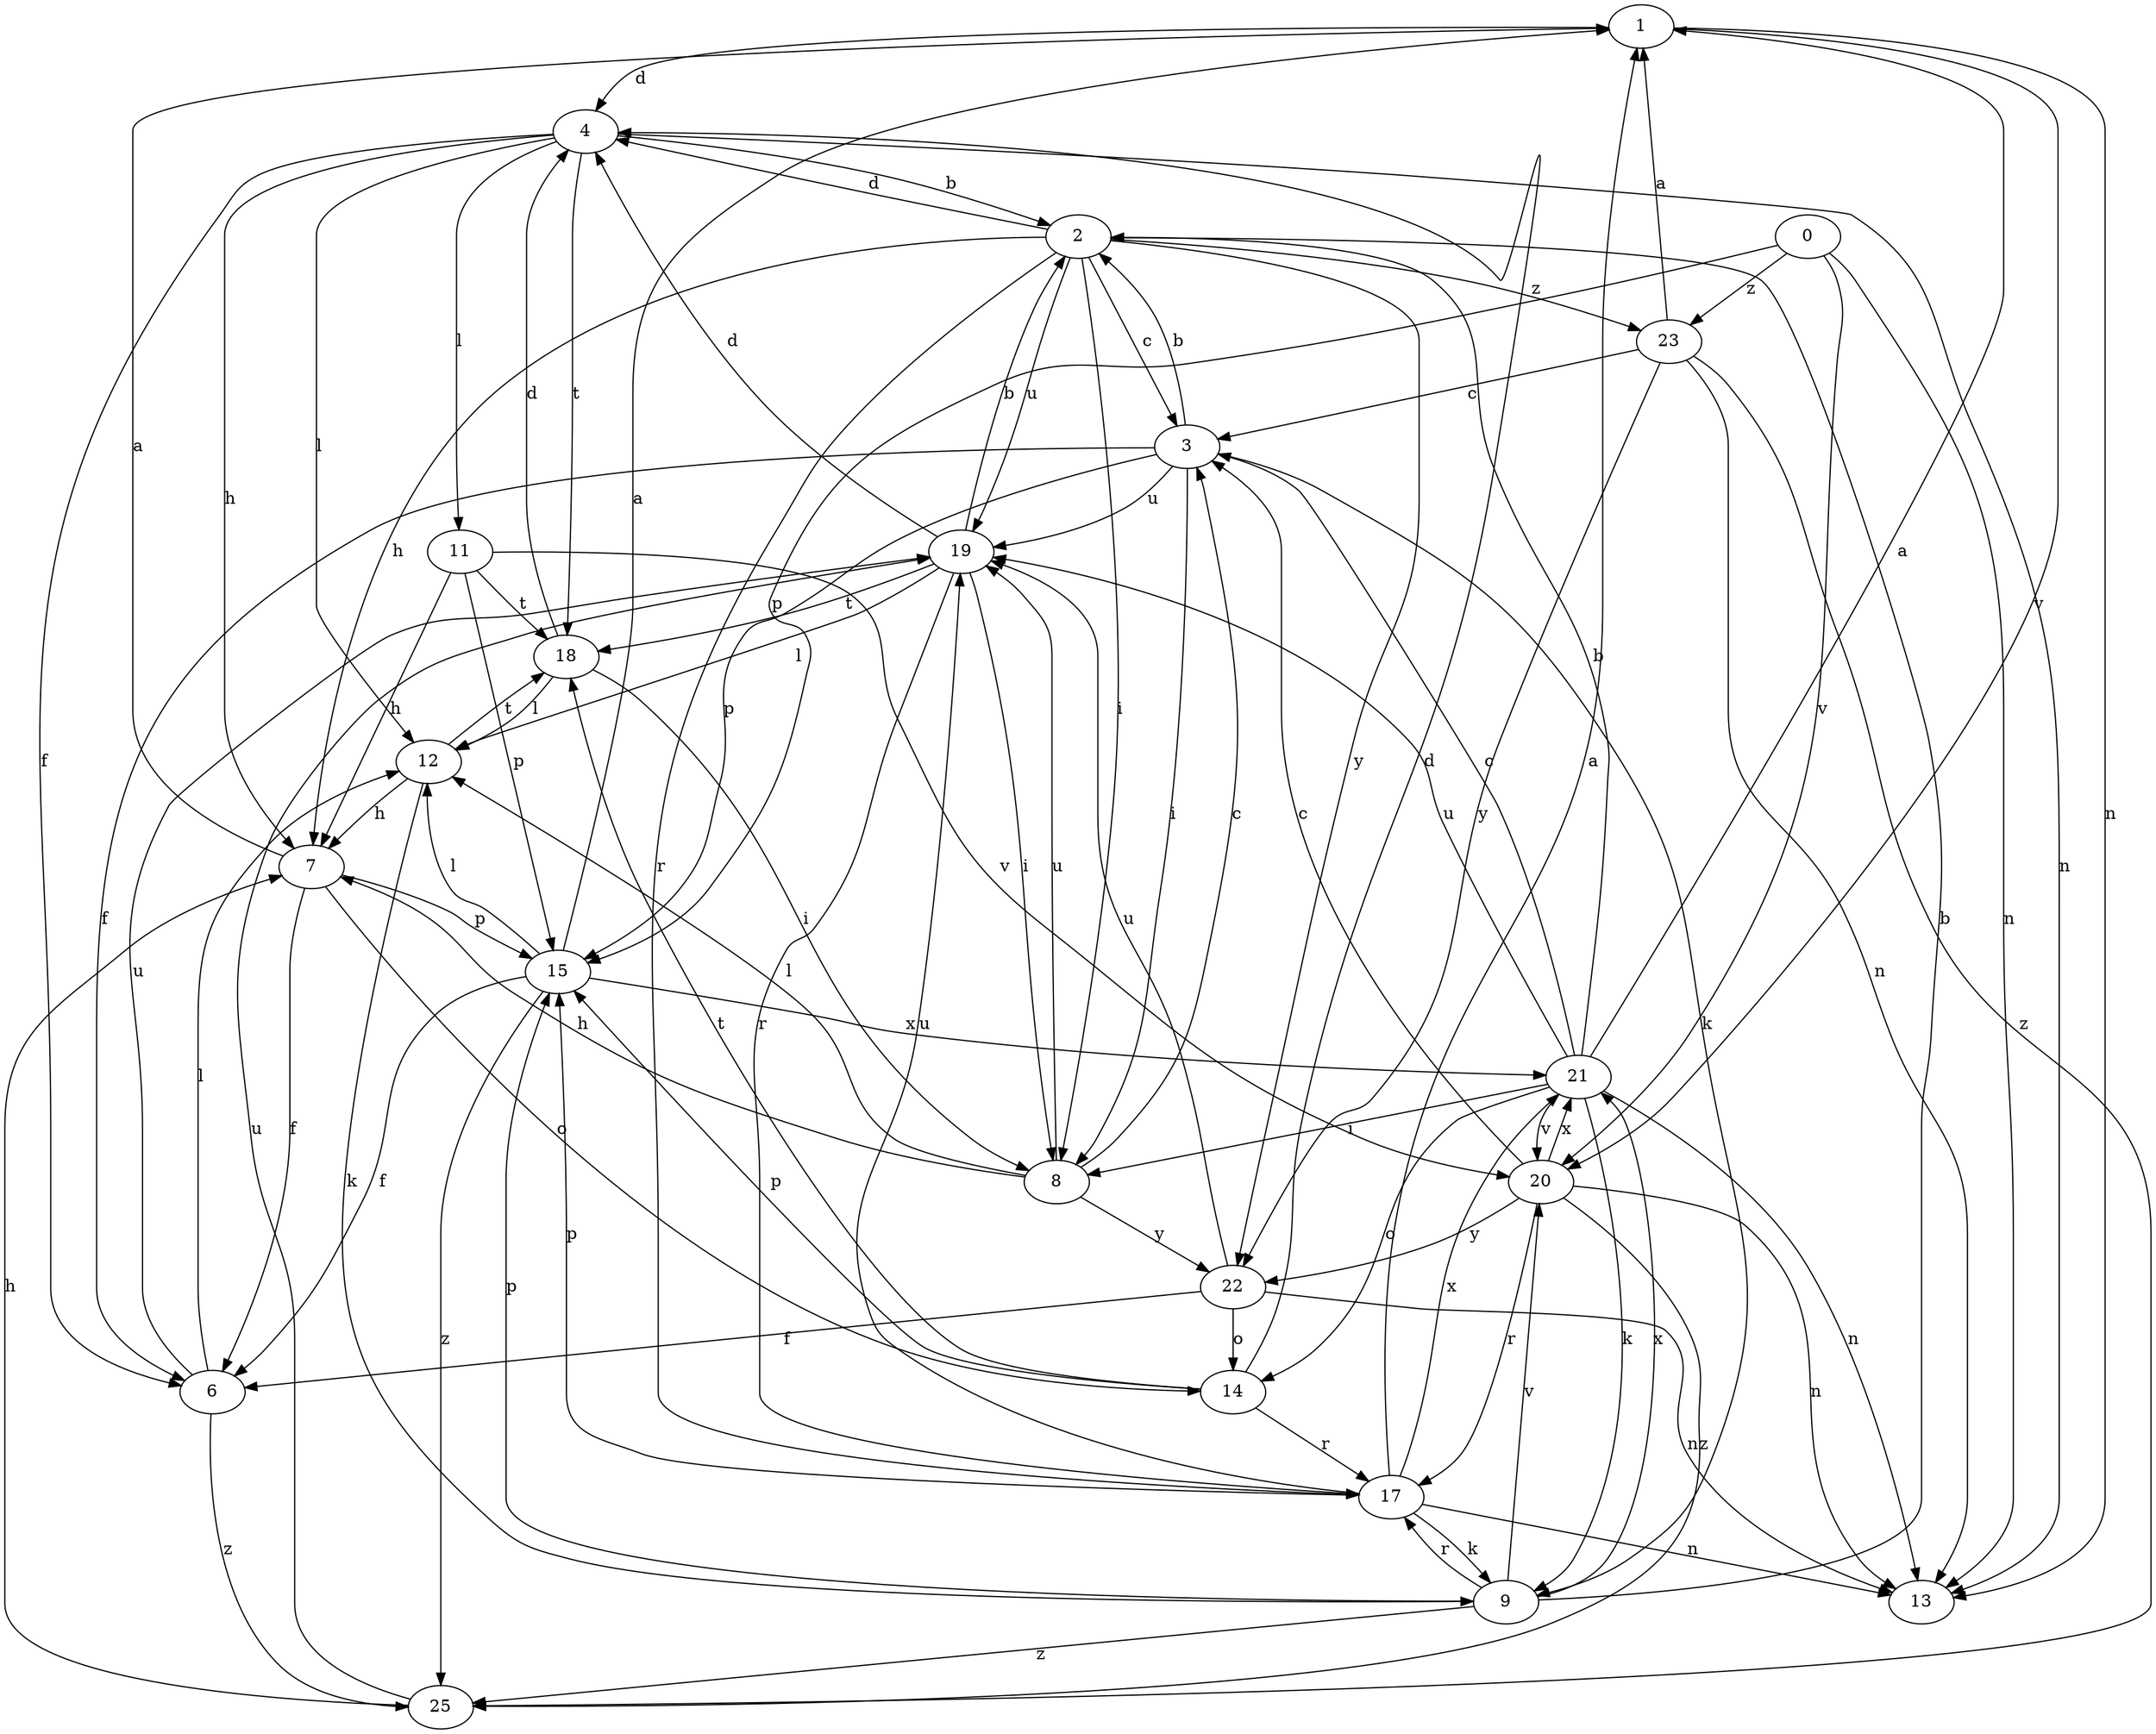 strict digraph  {
1;
2;
3;
4;
6;
7;
8;
9;
11;
0;
12;
13;
14;
15;
17;
18;
19;
20;
21;
22;
23;
25;
1 -> 4  [label=d];
1 -> 13  [label=n];
1 -> 20  [label=v];
2 -> 3  [label=c];
2 -> 4  [label=d];
2 -> 7  [label=h];
2 -> 8  [label=i];
2 -> 17  [label=r];
2 -> 19  [label=u];
2 -> 22  [label=y];
2 -> 23  [label=z];
3 -> 2  [label=b];
3 -> 6  [label=f];
3 -> 8  [label=i];
3 -> 9  [label=k];
3 -> 15  [label=p];
3 -> 19  [label=u];
4 -> 2  [label=b];
4 -> 6  [label=f];
4 -> 7  [label=h];
4 -> 11  [label=l];
4 -> 12  [label=l];
4 -> 13  [label=n];
4 -> 18  [label=t];
6 -> 12  [label=l];
6 -> 19  [label=u];
6 -> 25  [label=z];
7 -> 1  [label=a];
7 -> 6  [label=f];
7 -> 14  [label=o];
7 -> 15  [label=p];
8 -> 3  [label=c];
8 -> 7  [label=h];
8 -> 12  [label=l];
8 -> 19  [label=u];
8 -> 22  [label=y];
9 -> 2  [label=b];
9 -> 15  [label=p];
9 -> 17  [label=r];
9 -> 20  [label=v];
9 -> 21  [label=x];
9 -> 25  [label=z];
11 -> 7  [label=h];
11 -> 15  [label=p];
11 -> 18  [label=t];
11 -> 20  [label=v];
0 -> 13  [label=n];
0 -> 15  [label=p];
0 -> 20  [label=v];
0 -> 23  [label=z];
12 -> 7  [label=h];
12 -> 9  [label=k];
12 -> 18  [label=t];
14 -> 4  [label=d];
14 -> 15  [label=p];
14 -> 17  [label=r];
14 -> 18  [label=t];
15 -> 1  [label=a];
15 -> 6  [label=f];
15 -> 12  [label=l];
15 -> 21  [label=x];
15 -> 25  [label=z];
17 -> 1  [label=a];
17 -> 9  [label=k];
17 -> 13  [label=n];
17 -> 15  [label=p];
17 -> 19  [label=u];
17 -> 21  [label=x];
18 -> 4  [label=d];
18 -> 8  [label=i];
18 -> 12  [label=l];
19 -> 2  [label=b];
19 -> 4  [label=d];
19 -> 8  [label=i];
19 -> 12  [label=l];
19 -> 17  [label=r];
19 -> 18  [label=t];
20 -> 3  [label=c];
20 -> 13  [label=n];
20 -> 17  [label=r];
20 -> 21  [label=x];
20 -> 22  [label=y];
20 -> 25  [label=z];
21 -> 1  [label=a];
21 -> 2  [label=b];
21 -> 3  [label=c];
21 -> 8  [label=i];
21 -> 9  [label=k];
21 -> 13  [label=n];
21 -> 14  [label=o];
21 -> 19  [label=u];
21 -> 20  [label=v];
22 -> 6  [label=f];
22 -> 13  [label=n];
22 -> 14  [label=o];
22 -> 19  [label=u];
23 -> 1  [label=a];
23 -> 3  [label=c];
23 -> 13  [label=n];
23 -> 22  [label=y];
23 -> 25  [label=z];
25 -> 7  [label=h];
25 -> 19  [label=u];
}
